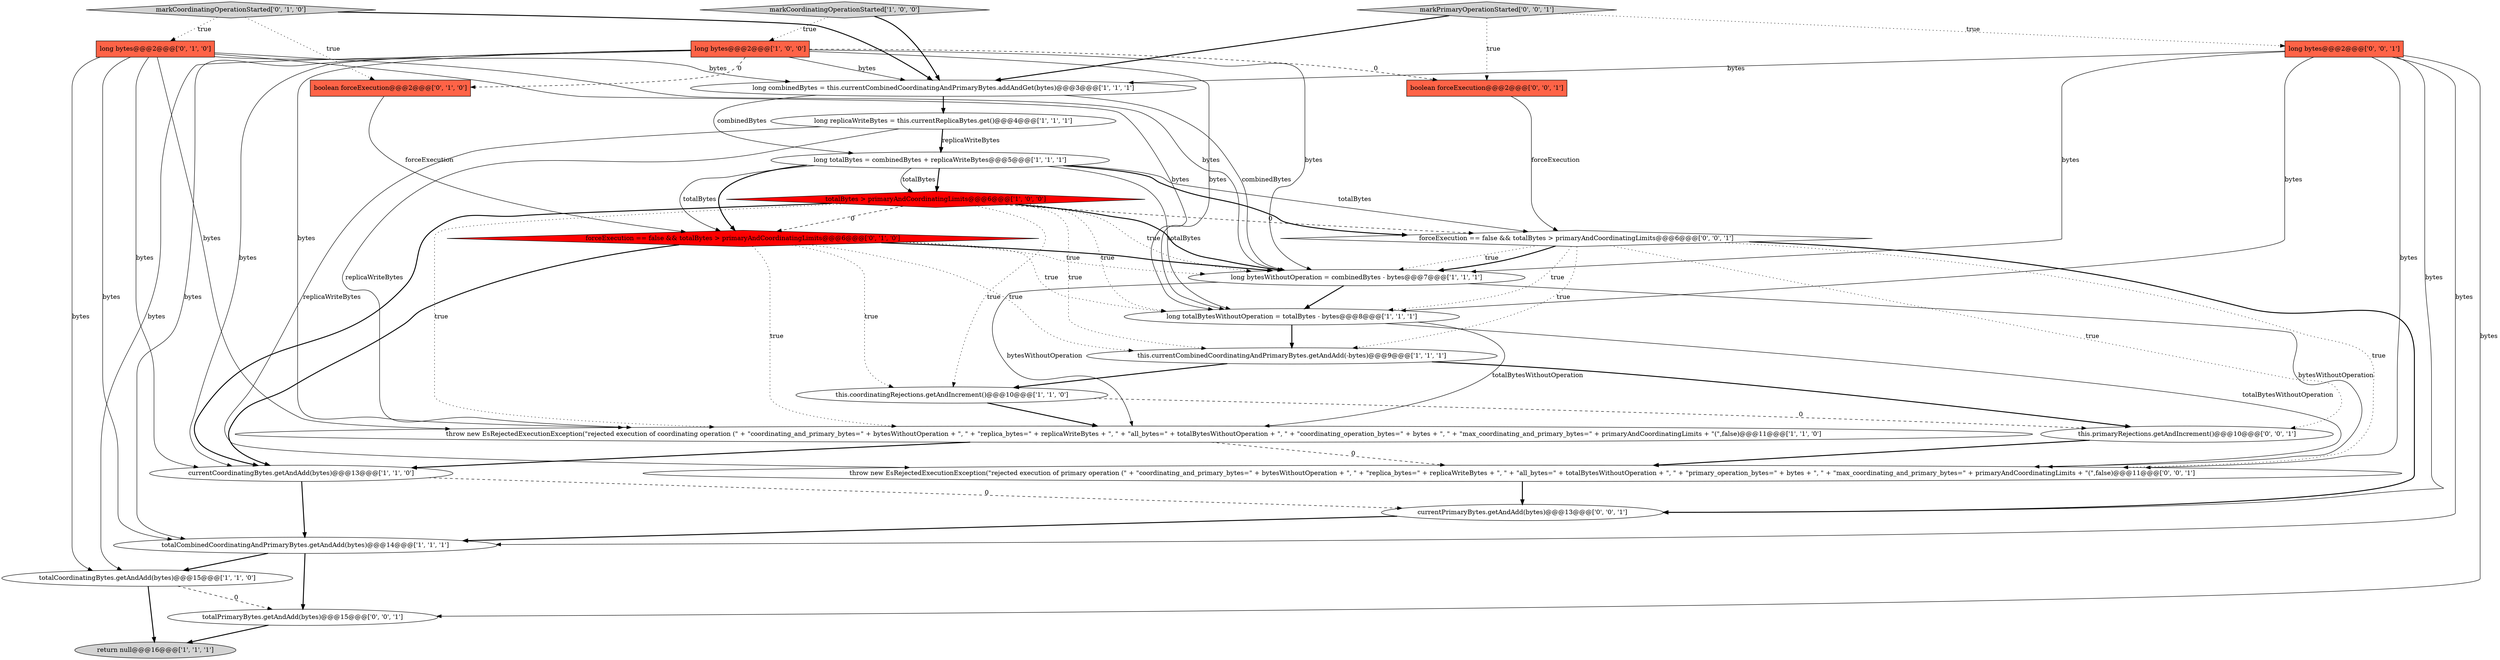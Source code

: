 digraph {
5 [style = filled, label = "return null@@@16@@@['1', '1', '1']", fillcolor = lightgray, shape = ellipse image = "AAA0AAABBB1BBB"];
8 [style = filled, label = "totalBytes > primaryAndCoordinatingLimits@@@6@@@['1', '0', '0']", fillcolor = red, shape = diamond image = "AAA1AAABBB1BBB"];
15 [style = filled, label = "forceExecution == false && totalBytes > primaryAndCoordinatingLimits@@@6@@@['0', '1', '0']", fillcolor = red, shape = diamond image = "AAA1AAABBB2BBB"];
17 [style = filled, label = "boolean forceExecution@@@2@@@['0', '1', '0']", fillcolor = tomato, shape = box image = "AAA1AAABBB2BBB"];
20 [style = filled, label = "markPrimaryOperationStarted['0', '0', '1']", fillcolor = lightgray, shape = diamond image = "AAA0AAABBB3BBB"];
9 [style = filled, label = "this.currentCombinedCoordinatingAndPrimaryBytes.getAndAdd(-bytes)@@@9@@@['1', '1', '1']", fillcolor = white, shape = ellipse image = "AAA0AAABBB1BBB"];
23 [style = filled, label = "forceExecution == false && totalBytes > primaryAndCoordinatingLimits@@@6@@@['0', '0', '1']", fillcolor = white, shape = diamond image = "AAA0AAABBB3BBB"];
25 [style = filled, label = "totalPrimaryBytes.getAndAdd(bytes)@@@15@@@['0', '0', '1']", fillcolor = white, shape = ellipse image = "AAA0AAABBB3BBB"];
12 [style = filled, label = "totalCoordinatingBytes.getAndAdd(bytes)@@@15@@@['1', '1', '0']", fillcolor = white, shape = ellipse image = "AAA0AAABBB1BBB"];
19 [style = filled, label = "long bytes@@@2@@@['0', '0', '1']", fillcolor = tomato, shape = box image = "AAA0AAABBB3BBB"];
22 [style = filled, label = "throw new EsRejectedExecutionException(\"rejected execution of primary operation (\" + \"coordinating_and_primary_bytes=\" + bytesWithoutOperation + \", \" + \"replica_bytes=\" + replicaWriteBytes + \", \" + \"all_bytes=\" + totalBytesWithoutOperation + \", \" + \"primary_operation_bytes=\" + bytes + \", \" + \"max_coordinating_and_primary_bytes=\" + primaryAndCoordinatingLimits + \"(\",false)@@@11@@@['0', '0', '1']", fillcolor = white, shape = ellipse image = "AAA0AAABBB3BBB"];
0 [style = filled, label = "currentCoordinatingBytes.getAndAdd(bytes)@@@13@@@['1', '1', '0']", fillcolor = white, shape = ellipse image = "AAA0AAABBB1BBB"];
10 [style = filled, label = "markCoordinatingOperationStarted['1', '0', '0']", fillcolor = lightgray, shape = diamond image = "AAA0AAABBB1BBB"];
21 [style = filled, label = "boolean forceExecution@@@2@@@['0', '0', '1']", fillcolor = tomato, shape = box image = "AAA0AAABBB3BBB"];
16 [style = filled, label = "long bytes@@@2@@@['0', '1', '0']", fillcolor = tomato, shape = box image = "AAA0AAABBB2BBB"];
1 [style = filled, label = "totalCombinedCoordinatingAndPrimaryBytes.getAndAdd(bytes)@@@14@@@['1', '1', '1']", fillcolor = white, shape = ellipse image = "AAA0AAABBB1BBB"];
13 [style = filled, label = "throw new EsRejectedExecutionException(\"rejected execution of coordinating operation (\" + \"coordinating_and_primary_bytes=\" + bytesWithoutOperation + \", \" + \"replica_bytes=\" + replicaWriteBytes + \", \" + \"all_bytes=\" + totalBytesWithoutOperation + \", \" + \"coordinating_operation_bytes=\" + bytes + \", \" + \"max_coordinating_and_primary_bytes=\" + primaryAndCoordinatingLimits + \"(\",false)@@@11@@@['1', '1', '0']", fillcolor = white, shape = ellipse image = "AAA0AAABBB1BBB"];
24 [style = filled, label = "currentPrimaryBytes.getAndAdd(bytes)@@@13@@@['0', '0', '1']", fillcolor = white, shape = ellipse image = "AAA0AAABBB3BBB"];
11 [style = filled, label = "this.coordinatingRejections.getAndIncrement()@@@10@@@['1', '1', '0']", fillcolor = white, shape = ellipse image = "AAA0AAABBB1BBB"];
6 [style = filled, label = "long bytes@@@2@@@['1', '0', '0']", fillcolor = tomato, shape = box image = "AAA1AAABBB1BBB"];
14 [style = filled, label = "long totalBytesWithoutOperation = totalBytes - bytes@@@8@@@['1', '1', '1']", fillcolor = white, shape = ellipse image = "AAA0AAABBB1BBB"];
2 [style = filled, label = "long bytesWithoutOperation = combinedBytes - bytes@@@7@@@['1', '1', '1']", fillcolor = white, shape = ellipse image = "AAA0AAABBB1BBB"];
7 [style = filled, label = "long replicaWriteBytes = this.currentReplicaBytes.get()@@@4@@@['1', '1', '1']", fillcolor = white, shape = ellipse image = "AAA0AAABBB1BBB"];
26 [style = filled, label = "this.primaryRejections.getAndIncrement()@@@10@@@['0', '0', '1']", fillcolor = white, shape = ellipse image = "AAA0AAABBB3BBB"];
18 [style = filled, label = "markCoordinatingOperationStarted['0', '1', '0']", fillcolor = lightgray, shape = diamond image = "AAA0AAABBB2BBB"];
3 [style = filled, label = "long combinedBytes = this.currentCombinedCoordinatingAndPrimaryBytes.addAndGet(bytes)@@@3@@@['1', '1', '1']", fillcolor = white, shape = ellipse image = "AAA0AAABBB1BBB"];
4 [style = filled, label = "long totalBytes = combinedBytes + replicaWriteBytes@@@5@@@['1', '1', '1']", fillcolor = white, shape = ellipse image = "AAA0AAABBB1BBB"];
18->3 [style = bold, label=""];
14->13 [style = solid, label="totalBytesWithoutOperation"];
7->13 [style = solid, label="replicaWriteBytes"];
9->11 [style = bold, label=""];
12->5 [style = bold, label=""];
23->22 [style = dotted, label="true"];
16->13 [style = solid, label="bytes"];
4->14 [style = solid, label="totalBytes"];
4->15 [style = bold, label=""];
2->22 [style = solid, label="bytesWithoutOperation"];
26->22 [style = bold, label=""];
15->9 [style = dotted, label="true"];
8->0 [style = bold, label=""];
9->26 [style = bold, label=""];
15->0 [style = bold, label=""];
6->2 [style = solid, label="bytes"];
2->14 [style = bold, label=""];
11->13 [style = bold, label=""];
19->3 [style = solid, label="bytes"];
1->12 [style = bold, label=""];
4->8 [style = bold, label=""];
14->9 [style = bold, label=""];
19->25 [style = solid, label="bytes"];
17->15 [style = solid, label="forceExecution"];
10->6 [style = dotted, label="true"];
16->3 [style = solid, label="bytes"];
18->16 [style = dotted, label="true"];
15->2 [style = dotted, label="true"];
3->2 [style = solid, label="combinedBytes"];
6->17 [style = dashed, label="0"];
20->3 [style = bold, label=""];
15->14 [style = dotted, label="true"];
23->2 [style = dotted, label="true"];
23->9 [style = dotted, label="true"];
15->13 [style = dotted, label="true"];
23->14 [style = dotted, label="true"];
6->12 [style = solid, label="bytes"];
14->22 [style = solid, label="totalBytesWithoutOperation"];
6->0 [style = solid, label="bytes"];
3->7 [style = bold, label=""];
19->24 [style = solid, label="bytes"];
8->14 [style = dotted, label="true"];
7->22 [style = solid, label="replicaWriteBytes"];
7->4 [style = solid, label="replicaWriteBytes"];
18->17 [style = dotted, label="true"];
16->1 [style = solid, label="bytes"];
4->23 [style = bold, label=""];
19->1 [style = solid, label="bytes"];
13->0 [style = bold, label=""];
4->8 [style = solid, label="totalBytes"];
6->13 [style = solid, label="bytes"];
8->2 [style = dotted, label="true"];
11->26 [style = dashed, label="0"];
7->4 [style = bold, label=""];
19->22 [style = solid, label="bytes"];
19->2 [style = solid, label="bytes"];
19->14 [style = solid, label="bytes"];
8->2 [style = bold, label=""];
0->1 [style = bold, label=""];
3->4 [style = solid, label="combinedBytes"];
15->11 [style = dotted, label="true"];
8->11 [style = dotted, label="true"];
25->5 [style = bold, label=""];
20->19 [style = dotted, label="true"];
4->23 [style = solid, label="totalBytes"];
23->2 [style = bold, label=""];
8->9 [style = dotted, label="true"];
24->1 [style = bold, label=""];
8->13 [style = dotted, label="true"];
16->2 [style = solid, label="bytes"];
1->25 [style = bold, label=""];
6->21 [style = dashed, label="0"];
15->2 [style = bold, label=""];
21->23 [style = solid, label="forceExecution"];
6->1 [style = solid, label="bytes"];
16->14 [style = solid, label="bytes"];
8->15 [style = dashed, label="0"];
10->3 [style = bold, label=""];
6->3 [style = solid, label="bytes"];
20->21 [style = dotted, label="true"];
6->14 [style = solid, label="bytes"];
16->0 [style = solid, label="bytes"];
23->24 [style = bold, label=""];
23->26 [style = dotted, label="true"];
12->25 [style = dashed, label="0"];
16->12 [style = solid, label="bytes"];
4->15 [style = solid, label="totalBytes"];
0->24 [style = dashed, label="0"];
22->24 [style = bold, label=""];
13->22 [style = dashed, label="0"];
2->13 [style = solid, label="bytesWithoutOperation"];
8->23 [style = dashed, label="0"];
}
